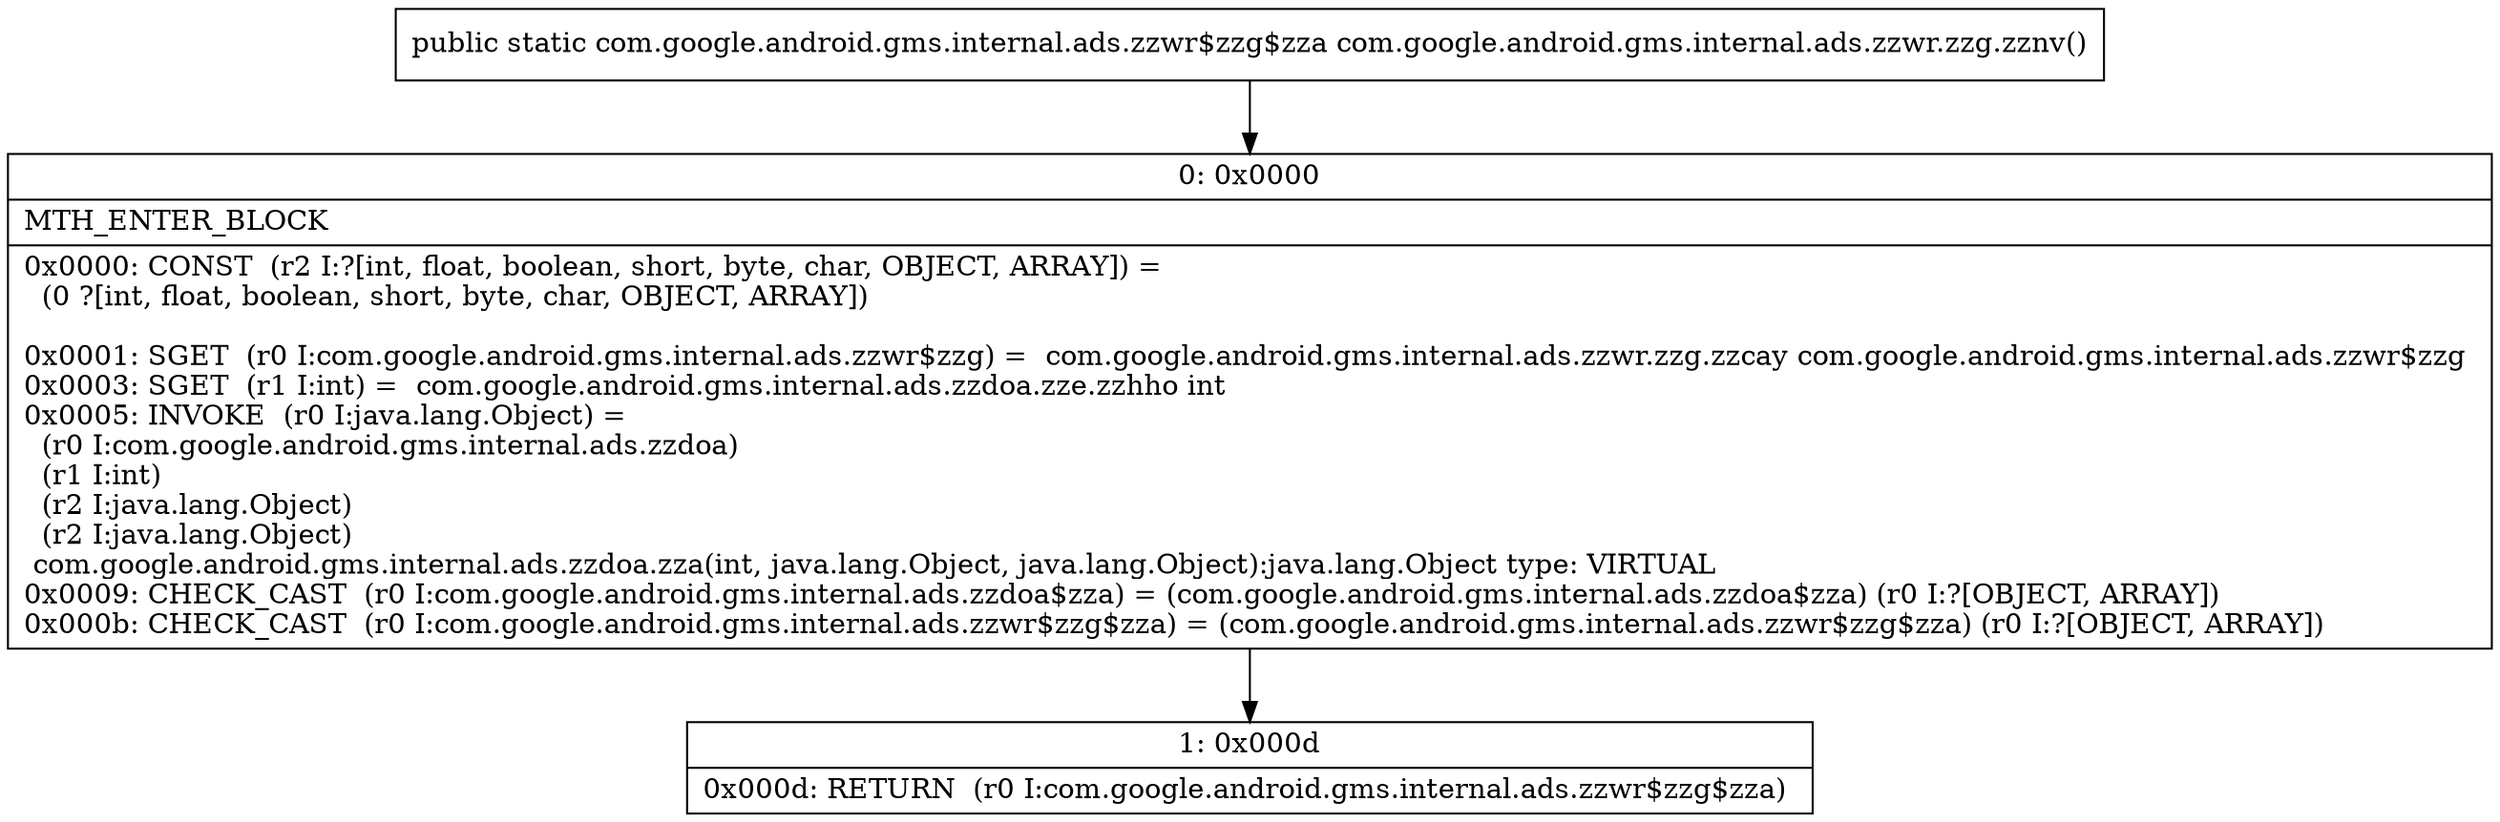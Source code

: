 digraph "CFG forcom.google.android.gms.internal.ads.zzwr.zzg.zznv()Lcom\/google\/android\/gms\/internal\/ads\/zzwr$zzg$zza;" {
Node_0 [shape=record,label="{0\:\ 0x0000|MTH_ENTER_BLOCK\l|0x0000: CONST  (r2 I:?[int, float, boolean, short, byte, char, OBJECT, ARRAY]) = \l  (0 ?[int, float, boolean, short, byte, char, OBJECT, ARRAY])\l \l0x0001: SGET  (r0 I:com.google.android.gms.internal.ads.zzwr$zzg) =  com.google.android.gms.internal.ads.zzwr.zzg.zzcay com.google.android.gms.internal.ads.zzwr$zzg \l0x0003: SGET  (r1 I:int) =  com.google.android.gms.internal.ads.zzdoa.zze.zzhho int \l0x0005: INVOKE  (r0 I:java.lang.Object) = \l  (r0 I:com.google.android.gms.internal.ads.zzdoa)\l  (r1 I:int)\l  (r2 I:java.lang.Object)\l  (r2 I:java.lang.Object)\l com.google.android.gms.internal.ads.zzdoa.zza(int, java.lang.Object, java.lang.Object):java.lang.Object type: VIRTUAL \l0x0009: CHECK_CAST  (r0 I:com.google.android.gms.internal.ads.zzdoa$zza) = (com.google.android.gms.internal.ads.zzdoa$zza) (r0 I:?[OBJECT, ARRAY]) \l0x000b: CHECK_CAST  (r0 I:com.google.android.gms.internal.ads.zzwr$zzg$zza) = (com.google.android.gms.internal.ads.zzwr$zzg$zza) (r0 I:?[OBJECT, ARRAY]) \l}"];
Node_1 [shape=record,label="{1\:\ 0x000d|0x000d: RETURN  (r0 I:com.google.android.gms.internal.ads.zzwr$zzg$zza) \l}"];
MethodNode[shape=record,label="{public static com.google.android.gms.internal.ads.zzwr$zzg$zza com.google.android.gms.internal.ads.zzwr.zzg.zznv() }"];
MethodNode -> Node_0;
Node_0 -> Node_1;
}


